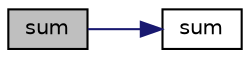 digraph "sum"
{
  bgcolor="transparent";
  edge [fontname="Helvetica",fontsize="10",labelfontname="Helvetica",labelfontsize="10"];
  node [fontname="Helvetica",fontsize="10",shape=record];
  rankdir="LR";
  Node74286 [label="sum",height=0.2,width=0.4,color="black", fillcolor="grey75", style="filled", fontcolor="black"];
  Node74286 -> Node74287 [color="midnightblue",fontsize="10",style="solid",fontname="Helvetica"];
  Node74287 [label="sum",height=0.2,width=0.4,color="black",URL="$a21851.html#a3d8733143aad0e03b300186ab4bef137"];
}
